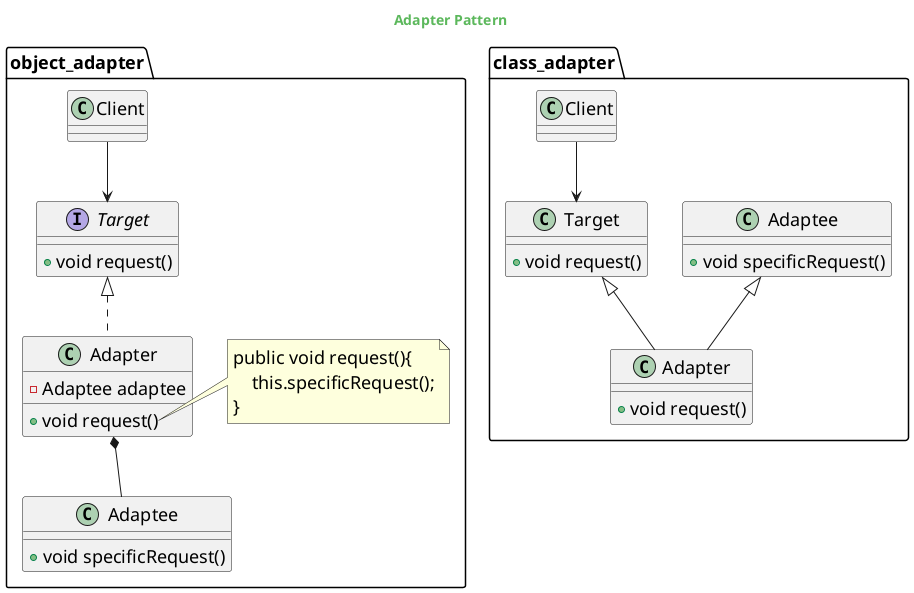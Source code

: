 @startuml
skinparam backgroundcolor transparent
skinparam classFontSize 18
skinparam noteFontSize 18
skinparam arrowFontSize 18
skinparam classAttributeFontSize 18
skinparam packageFontSize 18

skinparam titleFontColor #5cb85c

Title Adapter Pattern

namespace object_adapter{
    interface Target{
        + void request()
    }

    class Adapter implements Target{
        - Adaptee adaptee
        + void request()
    }

    class Adaptee{
        + void specificRequest()
    }

    Adapter *-- Adaptee

    note right of Adapter::request
        public void request(){
            adaptee.specificRequest();
        }
    end note

    class Client

    Client --> Target
}

namespace class_adapter{
    class Target{
        + void request()
    }

    class Adaptee{
        + void specificRequest()
    }

    class Adapter{
        + void request()
    }

    Target <|-- Adapter
    Adaptee <|-- Adapter

    class Client

    Client --> Target

    note right of Adapter::request
        public void request(){
            this.specificRequest();
        }
    end note
}
@enduml
